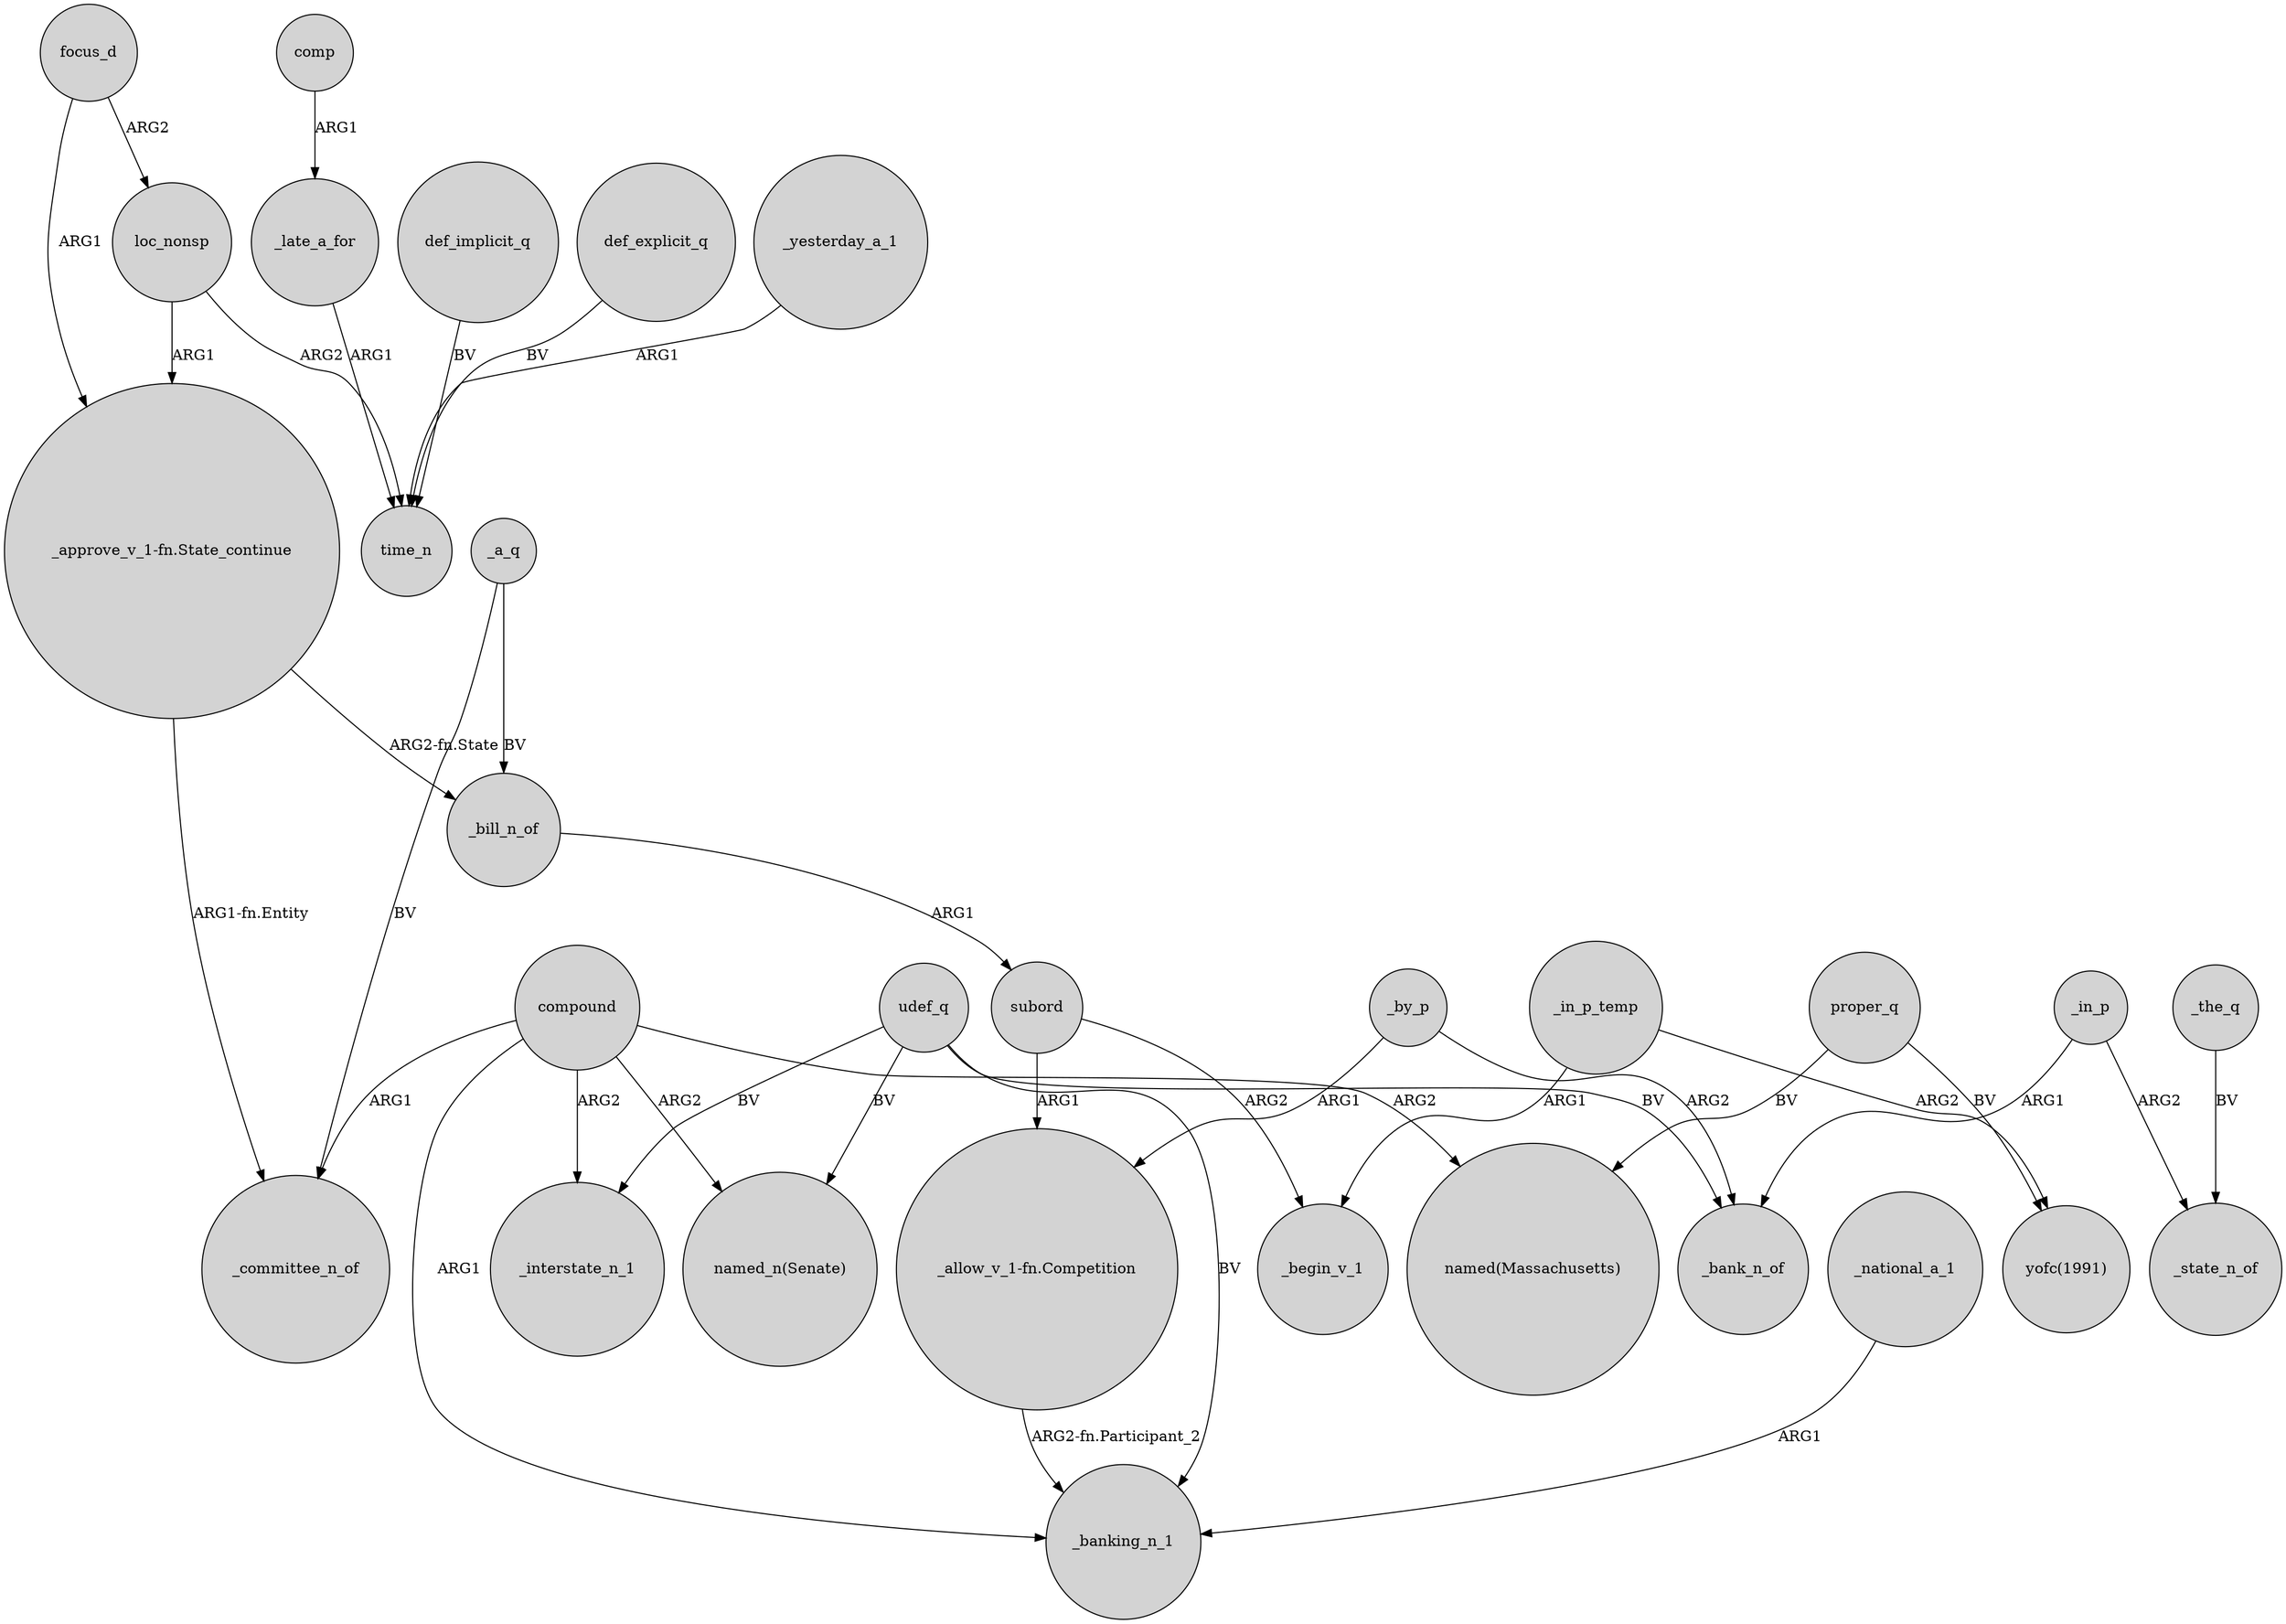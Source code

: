 digraph {
	node [shape=circle style=filled]
	_a_q -> _committee_n_of [label=BV]
	_the_q -> _state_n_of [label=BV]
	def_explicit_q -> time_n [label=BV]
	udef_q -> _bank_n_of [label=BV]
	_bill_n_of -> subord [label=ARG1]
	_by_p -> _bank_n_of [label=ARG2]
	compound -> "named_n(Senate)" [label=ARG2]
	compound -> _banking_n_1 [label=ARG1]
	_yesterday_a_1 -> time_n [label=ARG1]
	_in_p_temp -> _begin_v_1 [label=ARG1]
	_national_a_1 -> _banking_n_1 [label=ARG1]
	"_allow_v_1-fn.Competition" -> _banking_n_1 [label="ARG2-fn.Participant_2"]
	_in_p_temp -> "yofc(1991)" [label=ARG2]
	proper_q -> "named(Massachusetts)" [label=BV]
	udef_q -> _banking_n_1 [label=BV]
	comp -> _late_a_for [label=ARG1]
	udef_q -> _interstate_n_1 [label=BV]
	loc_nonsp -> time_n [label=ARG2]
	def_implicit_q -> time_n [label=BV]
	compound -> _interstate_n_1 [label=ARG2]
	subord -> _begin_v_1 [label=ARG2]
	_in_p -> _bank_n_of [label=ARG1]
	loc_nonsp -> "_approve_v_1-fn.State_continue" [label=ARG1]
	focus_d -> "_approve_v_1-fn.State_continue" [label=ARG1]
	udef_q -> "named_n(Senate)" [label=BV]
	"_approve_v_1-fn.State_continue" -> _committee_n_of [label="ARG1-fn.Entity"]
	compound -> "named(Massachusetts)" [label=ARG2]
	subord -> "_allow_v_1-fn.Competition" [label=ARG1]
	_late_a_for -> time_n [label=ARG1]
	proper_q -> "yofc(1991)" [label=BV]
	"_approve_v_1-fn.State_continue" -> _bill_n_of [label="ARG2-fn.State"]
	_by_p -> "_allow_v_1-fn.Competition" [label=ARG1]
	focus_d -> loc_nonsp [label=ARG2]
	compound -> _committee_n_of [label=ARG1]
	_a_q -> _bill_n_of [label=BV]
	_in_p -> _state_n_of [label=ARG2]
}
